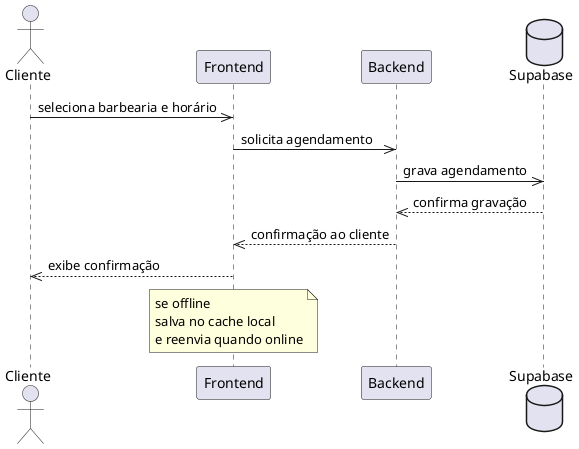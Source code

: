 @startuml
actor Cliente
participant Frontend
participant Backend
database DB as "Supabase"
Cliente ->> Frontend: seleciona barbearia e horário
Frontend ->> Backend: solicita agendamento
Backend ->> DB: grava agendamento
DB -->> Backend: confirma gravação
Backend -->> Frontend: confirmação ao cliente
Frontend -->> Cliente: exibe confirmação
note over Frontend
    se offline
    salva no cache local
    e reenvia quando online
end note
@enduml
